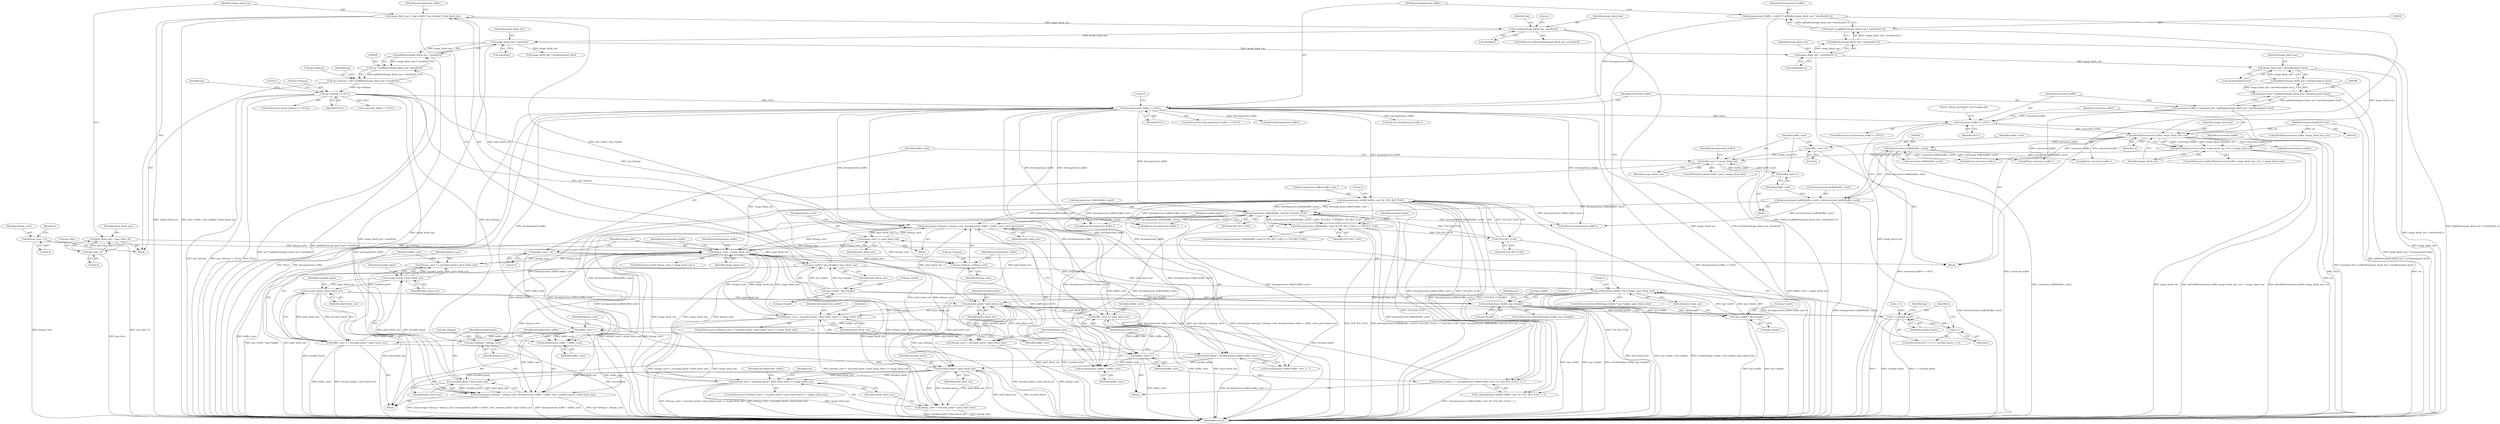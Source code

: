 digraph "0_libgd_01c61f8ab110a77ae64b5ca67c244c728c506f03@API" {
"1000406" [label="(Call,memcpy(tga->bitmap + bitmap_caret, decompression_buffer + buffer_caret, pixel_block_size))"];
"1000211" [label="(Call,tga->bitmap == NULL)"];
"1000199" [label="(Call,tga->bitmap = (int *) gdMalloc(image_block_size * sizeof(int)))"];
"1000203" [label="(Call,(int *) gdMalloc(image_block_size * sizeof(int)))"];
"1000205" [label="(Call,gdMalloc(image_block_size * sizeof(int)))"];
"1000206" [label="(Call,image_block_size * sizeof(int))"];
"1000176" [label="(Call,overflow2(image_block_size, sizeof(int)))"];
"1000117" [label="(Call,image_block_size = (tga->width * tga->height) * pixel_block_size)"];
"1000119" [label="(Call,(tga->width * tga->height) * pixel_block_size)"];
"1000120" [label="(Call,tga->width * tga->height)"];
"1000109" [label="(Call,pixel_block_size = (tga->bits / 8))"];
"1000111" [label="(Call,tga->bits / 8)"];
"1000416" [label="(Call,bitmap_caret += pixel_block_size)"];
"1000406" [label="(Call,memcpy(tga->bitmap + bitmap_caret, decompression_buffer + buffer_caret, pixel_block_size))"];
"1000355" [label="(Call,bitmap_caret < image_block_size)"];
"1000141" [label="(Call,bitmap_caret = 0)"];
"1000461" [label="(Call,bitmap_caret += (encoded_pixels * pixel_block_size))"];
"1000463" [label="(Call,encoded_pixels * pixel_block_size)"];
"1000458" [label="(Call,encoded_pixels * pixel_block_size)"];
"1000437" [label="(Call,encoded_pixels * pixel_block_size)"];
"1000424" [label="(Call,encoded_pixels = decompression_buffer[ buffer_caret ] + 1)"];
"1000289" [label="(Call,decompression_buffer == NULL)"];
"1000279" [label="(Call,decompression_buffer = (uint8_t*) gdMalloc(image_block_size * sizeof(uint8_t)))"];
"1000281" [label="(Call,(uint8_t*) gdMalloc(image_block_size * sizeof(uint8_t)))"];
"1000283" [label="(Call,gdMalloc(image_block_size * sizeof(uint8_t)))"];
"1000284" [label="(Call,image_block_size * sizeof(uint8_t))"];
"1000371" [label="(Call,decompression_buffer[ buffer_caret ] & !TGA_RLE_FLAG)"];
"1000361" [label="(Call,decompression_buffer[buffer_caret] & TGA_RLE_FLAG)"];
"1000340" [label="(Call,decompression_buffer[buffer_caret] = (int)conversion_buffer[buffer_caret])"];
"1000344" [label="(Call,(int)conversion_buffer[buffer_caret])"];
"1000319" [label="(Call,gdGetBuf(conversion_buffer, image_block_size, ctx))"];
"1000306" [label="(Call,conversion_buffer == NULL)"];
"1000296" [label="(Call,conversion_buffer = (unsigned char *) gdMalloc(image_block_size * sizeof(unsigned char)))"];
"1000298" [label="(Call,(unsigned char *) gdMalloc(image_block_size * sizeof(unsigned char)))"];
"1000300" [label="(Call,gdMalloc(image_block_size * sizeof(unsigned char)))"];
"1000301" [label="(Call,image_block_size * sizeof(unsigned char))"];
"1000105" [label="(MethodParameterIn,gdIOCtx *ctx)"];
"1000375" [label="(Call,!TGA_RLE_FLAG)"];
"1000360" [label="(Call,(decompression_buffer[buffer_caret] & TGA_RLE_FLAG) == TGA_RLE_FLAG)"];
"1000162" [label="(Call,overflow2(tga->width * tga->height, pixel_block_size))"];
"1000163" [label="(Call,tga->width * tga->height)"];
"1000150" [label="(Call,overflow2(tga->width, tga->height))"];
"1000468" [label="(Call,encoded_pixels * pixel_block_size)"];
"1000384" [label="(Call,encoded_pixels * pixel_block_size)"];
"1000368" [label="(Call,encoded_pixels = ( ( decompression_buffer[ buffer_caret ] & !TGA_RLE_FLAG ) + 1 ))"];
"1000434" [label="(Call,(bitmap_caret + (encoded_pixels * pixel_block_size)) >= image_block_size)"];
"1000336" [label="(Call,buffer_caret < image_block_size)"];
"1000332" [label="(Call,buffer_caret = 0)"];
"1000349" [label="(Call,buffer_caret++)"];
"1000318" [label="(Call,gdGetBuf(conversion_buffer, image_block_size, ctx) != image_block_size)"];
"1000381" [label="(Call,(bitmap_caret + (encoded_pixels * pixel_block_size)) >= image_block_size)"];
"1000378" [label="(Call,buffer_caret++)"];
"1000466" [label="(Call,buffer_caret += (encoded_pixels * pixel_block_size))"];
"1000431" [label="(Call,buffer_caret++)"];
"1000419" [label="(Call,buffer_caret += pixel_block_size)"];
"1000351" [label="(Call,buffer_caret = 0)"];
"1000382" [label="(Call,bitmap_caret + (encoded_pixels * pixel_block_size))"];
"1000407" [label="(Call,tga->bitmap + bitmap_caret)"];
"1000412" [label="(Call,decompression_buffer + buffer_caret)"];
"1000449" [label="(Call,memcpy(tga->bitmap + bitmap_caret, decompression_buffer + buffer_caret, encoded_pixels * pixel_block_size))"];
"1000455" [label="(Call,decompression_buffer + buffer_caret)"];
"1000435" [label="(Call,bitmap_caret + (encoded_pixels * pixel_block_size))"];
"1000450" [label="(Call,tga->bitmap + bitmap_caret)"];
"1000400" [label="(Call,i < encoded_pixels)"];
"1000403" [label="(Call,i++)"];
"1000326" [label="(Identifier,conversion_buffer)"];
"1000385" [label="(Identifier,encoded_pixels)"];
"1000467" [label="(Identifier,buffer_caret)"];
"1000464" [label="(Identifier,encoded_pixels)"];
"1000349" [label="(Call,buffer_caret++)"];
"1000462" [label="(Identifier,bitmap_caret)"];
"1000311" [label="(Literal,\"gd-tga: premature end of image data\n\")"];
"1000362" [label="(Call,decompression_buffer[buffer_caret])"];
"1000151" [label="(Call,tga->width)"];
"1000212" [label="(Call,tga->bitmap)"];
"1000386" [label="(Identifier,pixel_block_size)"];
"1000381" [label="(Call,(bitmap_caret + (encoded_pixels * pixel_block_size)) >= image_block_size)"];
"1000301" [label="(Call,image_block_size * sizeof(unsigned char))"];
"1000380" [label="(ControlStructure,if ((bitmap_caret + (encoded_pixels * pixel_block_size)) >= image_block_size))"];
"1000117" [label="(Call,image_block_size = (tga->width * tga->height) * pixel_block_size)"];
"1000213" [label="(Identifier,tga)"];
"1000141" [label="(Call,bitmap_caret = 0)"];
"1000210" [label="(ControlStructure,if (tga->bitmap == NULL))"];
"1000468" [label="(Call,encoded_pixels * pixel_block_size)"];
"1000118" [label="(Identifier,image_block_size)"];
"1000290" [label="(Identifier,decompression_buffer)"];
"1000390" [label="(Identifier,decompression_buffer)"];
"1000346" [label="(Call,conversion_buffer[buffer_caret])"];
"1000460" [label="(Identifier,pixel_block_size)"];
"1000211" [label="(Call,tga->bitmap == NULL)"];
"1000124" [label="(Call,tga->height)"];
"1000404" [label="(Identifier,i)"];
"1000178" [label="(Call,sizeof(int))"];
"1000146" [label="(Identifier,i)"];
"1000402" [label="(Identifier,encoded_pixels)"];
"1000461" [label="(Call,bitmap_caret += (encoded_pixels * pixel_block_size))"];
"1000344" [label="(Call,(int)conversion_buffer[buffer_caret])"];
"1000162" [label="(Call,overflow2(tga->width * tga->height, pixel_block_size))"];
"1000470" [label="(Identifier,pixel_block_size)"];
"1000426" [label="(Call,decompression_buffer[ buffer_caret ] + 1)"];
"1000454" [label="(Identifier,bitmap_caret)"];
"1000115" [label="(Literal,8)"];
"1000154" [label="(Call,tga->height)"];
"1000306" [label="(Call,conversion_buffer == NULL)"];
"1000176" [label="(Call,overflow2(image_block_size, sizeof(int)))"];
"1000463" [label="(Call,encoded_pixels * pixel_block_size)"];
"1000170" [label="(Identifier,pixel_block_size)"];
"1000356" [label="(Identifier,bitmap_caret)"];
"1000431" [label="(Call,buffer_caret++)"];
"1000379" [label="(Identifier,buffer_caret)"];
"1000352" [label="(Identifier,buffer_caret)"];
"1000456" [label="(Identifier,decompression_buffer)"];
"1000325" [label="(Call,gdFree(conversion_buffer))"];
"1000321" [label="(Identifier,image_block_size)"];
"1000319" [label="(Call,gdGetBuf(conversion_buffer, image_block_size, ctx))"];
"1000401" [label="(Identifier,i)"];
"1000473" [label="(Call,gdFree( conversion_buffer ))"];
"1000334" [label="(Literal,0)"];
"1000335" [label="(ControlStructure,while( buffer_caret < image_block_size))"];
"1000177" [label="(Identifier,image_block_size)"];
"1000367" [label="(Block,)"];
"1000143" [label="(Literal,0)"];
"1000371" [label="(Call,decompression_buffer[ buffer_caret ] & !TGA_RLE_FLAG)"];
"1000291" [label="(Identifier,NULL)"];
"1000297" [label="(Identifier,conversion_buffer)"];
"1000215" [label="(Identifier,NULL)"];
"1000167" [label="(Call,tga->height)"];
"1000398" [label="(Identifier,i)"];
"1000205" [label="(Call,gdMalloc(image_block_size * sizeof(int)))"];
"1000206" [label="(Call,image_block_size * sizeof(int))"];
"1000458" [label="(Call,encoded_pixels * pixel_block_size)"];
"1000109" [label="(Call,pixel_block_size = (tga->bits / 8))"];
"1000414" [label="(Identifier,buffer_caret)"];
"1000323" [label="(Identifier,image_block_size)"];
"1000443" [label="(Identifier,decompression_buffer)"];
"1000340" [label="(Call,decompression_buffer[buffer_caret] = (int)conversion_buffer[buffer_caret])"];
"1000120" [label="(Call,tga->width * tga->height)"];
"1000432" [label="(Identifier,buffer_caret)"];
"1000161" [label="(ControlStructure,if(overflow2(tga->width * tga->height, pixel_block_size)))"];
"1000406" [label="(Call,memcpy(tga->bitmap + bitmap_caret, decompression_buffer + buffer_caret, pixel_block_size))"];
"1000142" [label="(Identifier,bitmap_caret)"];
"1000119" [label="(Call,(tga->width * tga->height) * pixel_block_size)"];
"1000164" [label="(Call,tga->width)"];
"1000457" [label="(Identifier,buffer_caret)"];
"1000160" [label="(Literal,1)"];
"1000308" [label="(Identifier,NULL)"];
"1000200" [label="(Call,tga->bitmap)"];
"1000452" [label="(Identifier,tga)"];
"1000375" [label="(Call,!TGA_RLE_FLAG)"];
"1000341" [label="(Call,decompression_buffer[buffer_caret])"];
"1000433" [label="(ControlStructure,if ((bitmap_caret + (encoded_pixels * pixel_block_size)) >= image_block_size))"];
"1000423" [label="(Block,)"];
"1000451" [label="(Call,tga->bitmap)"];
"1000407" [label="(Call,tga->bitmap + bitmap_caret)"];
"1000149" [label="(ControlStructure,if(overflow2(tga->width, tga->height)))"];
"1000244" [label="(Call,gdGetBuf(conversion_buffer, image_block_size, ctx))"];
"1000400" [label="(Call,i < encoded_pixels)"];
"1000383" [label="(Identifier,bitmap_caret)"];
"1000365" [label="(Identifier,TGA_RLE_FLAG)"];
"1000438" [label="(Identifier,encoded_pixels)"];
"1000288" [label="(ControlStructure,if (decompression_buffer == NULL))"];
"1000361" [label="(Call,decompression_buffer[buffer_caret] & TGA_RLE_FLAG)"];
"1000405" [label="(Block,)"];
"1000378" [label="(Call,buffer_caret++)"];
"1000351" [label="(Call,buffer_caret = 0)"];
"1000425" [label="(Identifier,encoded_pixels)"];
"1000318" [label="(Call,gdGetBuf(conversion_buffer, image_block_size, ctx) != image_block_size)"];
"1000296" [label="(Call,conversion_buffer = (unsigned char *) gdMalloc(image_block_size * sizeof(unsigned char)))"];
"1000285" [label="(Identifier,image_block_size)"];
"1000444" [label="(Call,gdFree( conversion_buffer ))"];
"1000279" [label="(Call,decompression_buffer = (uint8_t*) gdMalloc(image_block_size * sizeof(uint8_t)))"];
"1000436" [label="(Identifier,bitmap_caret)"];
"1000387" [label="(Identifier,image_block_size)"];
"1000175" [label="(ControlStructure,if(overflow2(image_block_size, sizeof(int))))"];
"1000370" [label="(Call,( decompression_buffer[ buffer_caret ] & !TGA_RLE_FLAG ) + 1)"];
"1000437" [label="(Call,encoded_pixels * pixel_block_size)"];
"1000281" [label="(Call,(uint8_t*) gdMalloc(image_block_size * sizeof(uint8_t)))"];
"1000130" [label="(Identifier,decompression_buffer)"];
"1000360" [label="(Call,(decompression_buffer[buffer_caret] & TGA_RLE_FLAG) == TGA_RLE_FLAG)"];
"1000372" [label="(Call,decompression_buffer[ buffer_caret ])"];
"1000303" [label="(Call,sizeof(unsigned char))"];
"1000111" [label="(Call,tga->bits / 8)"];
"1000110" [label="(Identifier,pixel_block_size)"];
"1000305" [label="(ControlStructure,if (conversion_buffer == NULL))"];
"1000359" [label="(ControlStructure,if ((decompression_buffer[buffer_caret] & TGA_RLE_FLAG) == TGA_RLE_FLAG))"];
"1000337" [label="(Identifier,buffer_caret)"];
"1000465" [label="(Identifier,pixel_block_size)"];
"1000449" [label="(Call,memcpy(tga->bitmap + bitmap_caret, decompression_buffer + buffer_caret, encoded_pixels * pixel_block_size))"];
"1000289" [label="(Call,decompression_buffer == NULL)"];
"1000354" [label="(ControlStructure,while( bitmap_caret < image_block_size ))"];
"1000230" [label="(Call,image_block_size * sizeof(unsigned char))"];
"1000320" [label="(Identifier,conversion_buffer)"];
"1000183" [label="(Literal,1)"];
"1000300" [label="(Call,gdMalloc(image_block_size * sizeof(unsigned char)))"];
"1000376" [label="(Identifier,TGA_RLE_FLAG)"];
"1000409" [label="(Identifier,tga)"];
"1000107" [label="(Block,)"];
"1000127" [label="(Identifier,pixel_block_size)"];
"1000421" [label="(Identifier,pixel_block_size)"];
"1000338" [label="(Identifier,image_block_size)"];
"1000283" [label="(Call,gdMalloc(image_block_size * sizeof(uint8_t)))"];
"1000368" [label="(Call,encoded_pixels = ( ( decompression_buffer[ buffer_caret ] & !TGA_RLE_FLAG ) + 1 ))"];
"1000408" [label="(Call,tga->bitmap)"];
"1000280" [label="(Identifier,decompression_buffer)"];
"1000174" [label="(Literal,1)"];
"1000420" [label="(Identifier,buffer_caret)"];
"1000417" [label="(Identifier,bitmap_caret)"];
"1000317" [label="(ControlStructure,if (gdGetBuf(conversion_buffer, image_block_size, ctx) != image_block_size))"];
"1000150" [label="(Call,overflow2(tga->width, tga->height))"];
"1000336" [label="(Call,buffer_caret < image_block_size)"];
"1000105" [label="(MethodParameterIn,gdIOCtx *ctx)"];
"1000208" [label="(Call,sizeof(int))"];
"1000403" [label="(Call,i++)"];
"1000389" [label="(Call,gdFree( decompression_buffer ))"];
"1000121" [label="(Call,tga->width)"];
"1000384" [label="(Call,encoded_pixels * pixel_block_size)"];
"1000342" [label="(Identifier,decompression_buffer)"];
"1000369" [label="(Identifier,encoded_pixels)"];
"1000439" [label="(Identifier,pixel_block_size)"];
"1000327" [label="(Call,gdFree(decompression_buffer))"];
"1000188" [label="(Identifier,tga)"];
"1000382" [label="(Call,bitmap_caret + (encoded_pixels * pixel_block_size))"];
"1000307" [label="(Identifier,conversion_buffer)"];
"1000413" [label="(Identifier,decompression_buffer)"];
"1000355" [label="(Call,bitmap_caret < image_block_size)"];
"1000221" [label="(Identifier,tga)"];
"1000411" [label="(Identifier,bitmap_caret)"];
"1000424" [label="(Call,encoded_pixels = decompression_buffer[ buffer_caret ] + 1)"];
"1000223" [label="(Block,)"];
"1000478" [label="(MethodReturn,int)"];
"1000416" [label="(Call,bitmap_caret += pixel_block_size)"];
"1000332" [label="(Call,buffer_caret = 0)"];
"1000284" [label="(Call,image_block_size * sizeof(uint8_t))"];
"1000295" [label="(Literal,1)"];
"1000165" [label="(Identifier,tga)"];
"1000286" [label="(Call,sizeof(uint8_t))"];
"1000466" [label="(Call,buffer_caret += (encoded_pixels * pixel_block_size))"];
"1000471" [label="(Call,gdFree( decompression_buffer ))"];
"1000353" [label="(Literal,0)"];
"1000418" [label="(Identifier,pixel_block_size)"];
"1000203" [label="(Call,(int *) gdMalloc(image_block_size * sizeof(int)))"];
"1000298" [label="(Call,(unsigned char *) gdMalloc(image_block_size * sizeof(unsigned char)))"];
"1000312" [label="(Call,gdFree( decompression_buffer ))"];
"1000391" [label="(Call,gdFree( conversion_buffer ))"];
"1000419" [label="(Call,buffer_caret += pixel_block_size)"];
"1000396" [label="(ControlStructure,for (i = 0; i < encoded_pixels; i++))"];
"1000207" [label="(Identifier,image_block_size)"];
"1000472" [label="(Identifier,decompression_buffer)"];
"1000112" [label="(Call,tga->bits)"];
"1000377" [label="(Literal,1)"];
"1000322" [label="(Identifier,ctx)"];
"1000235" [label="(Call,conversion_buffer == NULL)"];
"1000163" [label="(Call,tga->width * tga->height)"];
"1000397" [label="(Call,i = 0)"];
"1000350" [label="(Identifier,buffer_caret)"];
"1000434" [label="(Call,(bitmap_caret + (encoded_pixels * pixel_block_size)) >= image_block_size)"];
"1000450" [label="(Call,tga->bitmap + bitmap_caret)"];
"1000412" [label="(Call,decompression_buffer + buffer_caret)"];
"1000469" [label="(Identifier,encoded_pixels)"];
"1000357" [label="(Identifier,image_block_size)"];
"1000218" [label="(Literal,1)"];
"1000455" [label="(Call,decompression_buffer + buffer_caret)"];
"1000440" [label="(Identifier,image_block_size)"];
"1000339" [label="(Block,)"];
"1000333" [label="(Identifier,buffer_caret)"];
"1000415" [label="(Identifier,pixel_block_size)"];
"1000459" [label="(Identifier,encoded_pixels)"];
"1000442" [label="(Call,gdFree( decompression_buffer ))"];
"1000199" [label="(Call,tga->bitmap = (int *) gdMalloc(image_block_size * sizeof(int)))"];
"1000363" [label="(Identifier,decompression_buffer)"];
"1000435" [label="(Call,bitmap_caret + (encoded_pixels * pixel_block_size))"];
"1000302" [label="(Identifier,image_block_size)"];
"1000366" [label="(Identifier,TGA_RLE_FLAG)"];
"1000406" -> "1000405"  [label="AST: "];
"1000406" -> "1000415"  [label="CFG: "];
"1000407" -> "1000406"  [label="AST: "];
"1000412" -> "1000406"  [label="AST: "];
"1000415" -> "1000406"  [label="AST: "];
"1000417" -> "1000406"  [label="CFG: "];
"1000406" -> "1000478"  [label="DDG: decompression_buffer + buffer_caret"];
"1000406" -> "1000478"  [label="DDG: tga->bitmap + bitmap_caret"];
"1000406" -> "1000478"  [label="DDG: memcpy(tga->bitmap + bitmap_caret, decompression_buffer + buffer_caret, pixel_block_size)"];
"1000406" -> "1000384"  [label="DDG: pixel_block_size"];
"1000211" -> "1000406"  [label="DDG: tga->bitmap"];
"1000416" -> "1000406"  [label="DDG: bitmap_caret"];
"1000355" -> "1000406"  [label="DDG: bitmap_caret"];
"1000289" -> "1000406"  [label="DDG: decompression_buffer"];
"1000361" -> "1000406"  [label="DDG: decompression_buffer[buffer_caret]"];
"1000371" -> "1000406"  [label="DDG: decompression_buffer[ buffer_caret ]"];
"1000378" -> "1000406"  [label="DDG: buffer_caret"];
"1000384" -> "1000406"  [label="DDG: pixel_block_size"];
"1000406" -> "1000416"  [label="DDG: pixel_block_size"];
"1000406" -> "1000419"  [label="DDG: pixel_block_size"];
"1000406" -> "1000437"  [label="DDG: pixel_block_size"];
"1000211" -> "1000210"  [label="AST: "];
"1000211" -> "1000215"  [label="CFG: "];
"1000212" -> "1000211"  [label="AST: "];
"1000215" -> "1000211"  [label="AST: "];
"1000218" -> "1000211"  [label="CFG: "];
"1000221" -> "1000211"  [label="CFG: "];
"1000211" -> "1000478"  [label="DDG: tga->bitmap"];
"1000211" -> "1000478"  [label="DDG: tga->bitmap == NULL"];
"1000211" -> "1000478"  [label="DDG: NULL"];
"1000199" -> "1000211"  [label="DDG: tga->bitmap"];
"1000211" -> "1000235"  [label="DDG: NULL"];
"1000211" -> "1000289"  [label="DDG: NULL"];
"1000211" -> "1000407"  [label="DDG: tga->bitmap"];
"1000211" -> "1000449"  [label="DDG: tga->bitmap"];
"1000211" -> "1000450"  [label="DDG: tga->bitmap"];
"1000199" -> "1000107"  [label="AST: "];
"1000199" -> "1000203"  [label="CFG: "];
"1000200" -> "1000199"  [label="AST: "];
"1000203" -> "1000199"  [label="AST: "];
"1000213" -> "1000199"  [label="CFG: "];
"1000199" -> "1000478"  [label="DDG: (int *) gdMalloc(image_block_size * sizeof(int))"];
"1000203" -> "1000199"  [label="DDG: gdMalloc(image_block_size * sizeof(int))"];
"1000203" -> "1000205"  [label="CFG: "];
"1000204" -> "1000203"  [label="AST: "];
"1000205" -> "1000203"  [label="AST: "];
"1000203" -> "1000478"  [label="DDG: gdMalloc(image_block_size * sizeof(int))"];
"1000205" -> "1000203"  [label="DDG: image_block_size * sizeof(int)"];
"1000205" -> "1000206"  [label="CFG: "];
"1000206" -> "1000205"  [label="AST: "];
"1000205" -> "1000478"  [label="DDG: image_block_size * sizeof(int)"];
"1000206" -> "1000205"  [label="DDG: image_block_size"];
"1000206" -> "1000208"  [label="CFG: "];
"1000207" -> "1000206"  [label="AST: "];
"1000208" -> "1000206"  [label="AST: "];
"1000206" -> "1000478"  [label="DDG: image_block_size"];
"1000176" -> "1000206"  [label="DDG: image_block_size"];
"1000206" -> "1000230"  [label="DDG: image_block_size"];
"1000206" -> "1000284"  [label="DDG: image_block_size"];
"1000176" -> "1000175"  [label="AST: "];
"1000176" -> "1000178"  [label="CFG: "];
"1000177" -> "1000176"  [label="AST: "];
"1000178" -> "1000176"  [label="AST: "];
"1000183" -> "1000176"  [label="CFG: "];
"1000188" -> "1000176"  [label="CFG: "];
"1000176" -> "1000478"  [label="DDG: overflow2(image_block_size, sizeof(int))"];
"1000176" -> "1000478"  [label="DDG: image_block_size"];
"1000117" -> "1000176"  [label="DDG: image_block_size"];
"1000117" -> "1000107"  [label="AST: "];
"1000117" -> "1000119"  [label="CFG: "];
"1000118" -> "1000117"  [label="AST: "];
"1000119" -> "1000117"  [label="AST: "];
"1000130" -> "1000117"  [label="CFG: "];
"1000117" -> "1000478"  [label="DDG: image_block_size"];
"1000117" -> "1000478"  [label="DDG: (tga->width * tga->height) * pixel_block_size"];
"1000119" -> "1000117"  [label="DDG: tga->width * tga->height"];
"1000119" -> "1000117"  [label="DDG: pixel_block_size"];
"1000119" -> "1000127"  [label="CFG: "];
"1000120" -> "1000119"  [label="AST: "];
"1000127" -> "1000119"  [label="AST: "];
"1000119" -> "1000478"  [label="DDG: pixel_block_size"];
"1000119" -> "1000478"  [label="DDG: tga->width * tga->height"];
"1000120" -> "1000119"  [label="DDG: tga->width"];
"1000120" -> "1000119"  [label="DDG: tga->height"];
"1000109" -> "1000119"  [label="DDG: pixel_block_size"];
"1000119" -> "1000162"  [label="DDG: pixel_block_size"];
"1000120" -> "1000124"  [label="CFG: "];
"1000121" -> "1000120"  [label="AST: "];
"1000124" -> "1000120"  [label="AST: "];
"1000127" -> "1000120"  [label="CFG: "];
"1000120" -> "1000150"  [label="DDG: tga->width"];
"1000120" -> "1000150"  [label="DDG: tga->height"];
"1000109" -> "1000107"  [label="AST: "];
"1000109" -> "1000111"  [label="CFG: "];
"1000110" -> "1000109"  [label="AST: "];
"1000111" -> "1000109"  [label="AST: "];
"1000118" -> "1000109"  [label="CFG: "];
"1000109" -> "1000478"  [label="DDG: tga->bits / 8"];
"1000111" -> "1000109"  [label="DDG: tga->bits"];
"1000111" -> "1000109"  [label="DDG: 8"];
"1000111" -> "1000115"  [label="CFG: "];
"1000112" -> "1000111"  [label="AST: "];
"1000115" -> "1000111"  [label="AST: "];
"1000111" -> "1000478"  [label="DDG: tga->bits"];
"1000416" -> "1000405"  [label="AST: "];
"1000416" -> "1000418"  [label="CFG: "];
"1000417" -> "1000416"  [label="AST: "];
"1000418" -> "1000416"  [label="AST: "];
"1000404" -> "1000416"  [label="CFG: "];
"1000416" -> "1000355"  [label="DDG: bitmap_caret"];
"1000416" -> "1000407"  [label="DDG: bitmap_caret"];
"1000355" -> "1000416"  [label="DDG: bitmap_caret"];
"1000355" -> "1000354"  [label="AST: "];
"1000355" -> "1000357"  [label="CFG: "];
"1000356" -> "1000355"  [label="AST: "];
"1000357" -> "1000355"  [label="AST: "];
"1000363" -> "1000355"  [label="CFG: "];
"1000472" -> "1000355"  [label="CFG: "];
"1000355" -> "1000478"  [label="DDG: bitmap_caret"];
"1000355" -> "1000478"  [label="DDG: image_block_size"];
"1000355" -> "1000478"  [label="DDG: bitmap_caret < image_block_size"];
"1000141" -> "1000355"  [label="DDG: bitmap_caret"];
"1000461" -> "1000355"  [label="DDG: bitmap_caret"];
"1000434" -> "1000355"  [label="DDG: image_block_size"];
"1000336" -> "1000355"  [label="DDG: image_block_size"];
"1000381" -> "1000355"  [label="DDG: image_block_size"];
"1000355" -> "1000381"  [label="DDG: bitmap_caret"];
"1000355" -> "1000381"  [label="DDG: image_block_size"];
"1000355" -> "1000382"  [label="DDG: bitmap_caret"];
"1000355" -> "1000407"  [label="DDG: bitmap_caret"];
"1000355" -> "1000434"  [label="DDG: bitmap_caret"];
"1000355" -> "1000434"  [label="DDG: image_block_size"];
"1000355" -> "1000435"  [label="DDG: bitmap_caret"];
"1000355" -> "1000449"  [label="DDG: bitmap_caret"];
"1000355" -> "1000450"  [label="DDG: bitmap_caret"];
"1000355" -> "1000461"  [label="DDG: bitmap_caret"];
"1000141" -> "1000107"  [label="AST: "];
"1000141" -> "1000143"  [label="CFG: "];
"1000142" -> "1000141"  [label="AST: "];
"1000143" -> "1000141"  [label="AST: "];
"1000146" -> "1000141"  [label="CFG: "];
"1000141" -> "1000478"  [label="DDG: bitmap_caret"];
"1000461" -> "1000423"  [label="AST: "];
"1000461" -> "1000463"  [label="CFG: "];
"1000462" -> "1000461"  [label="AST: "];
"1000463" -> "1000461"  [label="AST: "];
"1000467" -> "1000461"  [label="CFG: "];
"1000463" -> "1000461"  [label="DDG: encoded_pixels"];
"1000463" -> "1000461"  [label="DDG: pixel_block_size"];
"1000463" -> "1000465"  [label="CFG: "];
"1000464" -> "1000463"  [label="AST: "];
"1000465" -> "1000463"  [label="AST: "];
"1000458" -> "1000463"  [label="DDG: encoded_pixels"];
"1000458" -> "1000463"  [label="DDG: pixel_block_size"];
"1000463" -> "1000468"  [label="DDG: encoded_pixels"];
"1000463" -> "1000468"  [label="DDG: pixel_block_size"];
"1000458" -> "1000449"  [label="AST: "];
"1000458" -> "1000460"  [label="CFG: "];
"1000459" -> "1000458"  [label="AST: "];
"1000460" -> "1000458"  [label="AST: "];
"1000449" -> "1000458"  [label="CFG: "];
"1000458" -> "1000449"  [label="DDG: encoded_pixels"];
"1000458" -> "1000449"  [label="DDG: pixel_block_size"];
"1000437" -> "1000458"  [label="DDG: encoded_pixels"];
"1000437" -> "1000458"  [label="DDG: pixel_block_size"];
"1000437" -> "1000435"  [label="AST: "];
"1000437" -> "1000439"  [label="CFG: "];
"1000438" -> "1000437"  [label="AST: "];
"1000439" -> "1000437"  [label="AST: "];
"1000435" -> "1000437"  [label="CFG: "];
"1000437" -> "1000478"  [label="DDG: encoded_pixels"];
"1000437" -> "1000478"  [label="DDG: pixel_block_size"];
"1000437" -> "1000434"  [label="DDG: encoded_pixels"];
"1000437" -> "1000434"  [label="DDG: pixel_block_size"];
"1000437" -> "1000435"  [label="DDG: encoded_pixels"];
"1000437" -> "1000435"  [label="DDG: pixel_block_size"];
"1000424" -> "1000437"  [label="DDG: encoded_pixels"];
"1000162" -> "1000437"  [label="DDG: pixel_block_size"];
"1000468" -> "1000437"  [label="DDG: pixel_block_size"];
"1000384" -> "1000437"  [label="DDG: pixel_block_size"];
"1000424" -> "1000423"  [label="AST: "];
"1000424" -> "1000426"  [label="CFG: "];
"1000425" -> "1000424"  [label="AST: "];
"1000426" -> "1000424"  [label="AST: "];
"1000432" -> "1000424"  [label="CFG: "];
"1000424" -> "1000478"  [label="DDG: decompression_buffer[ buffer_caret ] + 1"];
"1000289" -> "1000424"  [label="DDG: decompression_buffer"];
"1000371" -> "1000424"  [label="DDG: decompression_buffer[ buffer_caret ]"];
"1000289" -> "1000288"  [label="AST: "];
"1000289" -> "1000291"  [label="CFG: "];
"1000290" -> "1000289"  [label="AST: "];
"1000291" -> "1000289"  [label="AST: "];
"1000295" -> "1000289"  [label="CFG: "];
"1000297" -> "1000289"  [label="CFG: "];
"1000289" -> "1000478"  [label="DDG: NULL"];
"1000289" -> "1000478"  [label="DDG: decompression_buffer"];
"1000289" -> "1000478"  [label="DDG: decompression_buffer == NULL"];
"1000279" -> "1000289"  [label="DDG: decompression_buffer"];
"1000289" -> "1000306"  [label="DDG: NULL"];
"1000289" -> "1000312"  [label="DDG: decompression_buffer"];
"1000289" -> "1000327"  [label="DDG: decompression_buffer"];
"1000289" -> "1000361"  [label="DDG: decompression_buffer"];
"1000289" -> "1000371"  [label="DDG: decompression_buffer"];
"1000289" -> "1000389"  [label="DDG: decompression_buffer"];
"1000289" -> "1000412"  [label="DDG: decompression_buffer"];
"1000289" -> "1000426"  [label="DDG: decompression_buffer"];
"1000289" -> "1000442"  [label="DDG: decompression_buffer"];
"1000289" -> "1000449"  [label="DDG: decompression_buffer"];
"1000289" -> "1000455"  [label="DDG: decompression_buffer"];
"1000289" -> "1000471"  [label="DDG: decompression_buffer"];
"1000279" -> "1000223"  [label="AST: "];
"1000279" -> "1000281"  [label="CFG: "];
"1000280" -> "1000279"  [label="AST: "];
"1000281" -> "1000279"  [label="AST: "];
"1000290" -> "1000279"  [label="CFG: "];
"1000279" -> "1000478"  [label="DDG: (uint8_t*) gdMalloc(image_block_size * sizeof(uint8_t))"];
"1000281" -> "1000279"  [label="DDG: gdMalloc(image_block_size * sizeof(uint8_t))"];
"1000281" -> "1000283"  [label="CFG: "];
"1000282" -> "1000281"  [label="AST: "];
"1000283" -> "1000281"  [label="AST: "];
"1000281" -> "1000478"  [label="DDG: gdMalloc(image_block_size * sizeof(uint8_t))"];
"1000283" -> "1000281"  [label="DDG: image_block_size * sizeof(uint8_t)"];
"1000283" -> "1000284"  [label="CFG: "];
"1000284" -> "1000283"  [label="AST: "];
"1000283" -> "1000478"  [label="DDG: image_block_size * sizeof(uint8_t)"];
"1000284" -> "1000283"  [label="DDG: image_block_size"];
"1000284" -> "1000286"  [label="CFG: "];
"1000285" -> "1000284"  [label="AST: "];
"1000286" -> "1000284"  [label="AST: "];
"1000284" -> "1000478"  [label="DDG: image_block_size"];
"1000284" -> "1000301"  [label="DDG: image_block_size"];
"1000371" -> "1000370"  [label="AST: "];
"1000371" -> "1000375"  [label="CFG: "];
"1000372" -> "1000371"  [label="AST: "];
"1000375" -> "1000371"  [label="AST: "];
"1000377" -> "1000371"  [label="CFG: "];
"1000371" -> "1000478"  [label="DDG: !TGA_RLE_FLAG"];
"1000371" -> "1000478"  [label="DDG: decompression_buffer[ buffer_caret ]"];
"1000371" -> "1000361"  [label="DDG: decompression_buffer[ buffer_caret ]"];
"1000371" -> "1000368"  [label="DDG: decompression_buffer[ buffer_caret ]"];
"1000371" -> "1000368"  [label="DDG: !TGA_RLE_FLAG"];
"1000371" -> "1000370"  [label="DDG: decompression_buffer[ buffer_caret ]"];
"1000371" -> "1000370"  [label="DDG: !TGA_RLE_FLAG"];
"1000361" -> "1000371"  [label="DDG: decompression_buffer[buffer_caret]"];
"1000375" -> "1000371"  [label="DDG: TGA_RLE_FLAG"];
"1000371" -> "1000389"  [label="DDG: decompression_buffer[ buffer_caret ]"];
"1000371" -> "1000412"  [label="DDG: decompression_buffer[ buffer_caret ]"];
"1000371" -> "1000426"  [label="DDG: decompression_buffer[ buffer_caret ]"];
"1000371" -> "1000442"  [label="DDG: decompression_buffer[ buffer_caret ]"];
"1000371" -> "1000449"  [label="DDG: decompression_buffer[ buffer_caret ]"];
"1000371" -> "1000455"  [label="DDG: decompression_buffer[ buffer_caret ]"];
"1000371" -> "1000471"  [label="DDG: decompression_buffer[ buffer_caret ]"];
"1000361" -> "1000360"  [label="AST: "];
"1000361" -> "1000365"  [label="CFG: "];
"1000362" -> "1000361"  [label="AST: "];
"1000365" -> "1000361"  [label="AST: "];
"1000366" -> "1000361"  [label="CFG: "];
"1000361" -> "1000478"  [label="DDG: decompression_buffer[buffer_caret]"];
"1000361" -> "1000360"  [label="DDG: decompression_buffer[buffer_caret]"];
"1000361" -> "1000360"  [label="DDG: TGA_RLE_FLAG"];
"1000340" -> "1000361"  [label="DDG: decompression_buffer[buffer_caret]"];
"1000375" -> "1000361"  [label="DDG: TGA_RLE_FLAG"];
"1000360" -> "1000361"  [label="DDG: TGA_RLE_FLAG"];
"1000361" -> "1000389"  [label="DDG: decompression_buffer[buffer_caret]"];
"1000361" -> "1000412"  [label="DDG: decompression_buffer[buffer_caret]"];
"1000361" -> "1000442"  [label="DDG: decompression_buffer[buffer_caret]"];
"1000361" -> "1000449"  [label="DDG: decompression_buffer[buffer_caret]"];
"1000361" -> "1000455"  [label="DDG: decompression_buffer[buffer_caret]"];
"1000361" -> "1000471"  [label="DDG: decompression_buffer[buffer_caret]"];
"1000340" -> "1000339"  [label="AST: "];
"1000340" -> "1000344"  [label="CFG: "];
"1000341" -> "1000340"  [label="AST: "];
"1000344" -> "1000340"  [label="AST: "];
"1000350" -> "1000340"  [label="CFG: "];
"1000340" -> "1000478"  [label="DDG: (int)conversion_buffer[buffer_caret]"];
"1000340" -> "1000478"  [label="DDG: decompression_buffer[buffer_caret]"];
"1000344" -> "1000340"  [label="DDG: conversion_buffer[buffer_caret]"];
"1000340" -> "1000471"  [label="DDG: decompression_buffer[buffer_caret]"];
"1000344" -> "1000346"  [label="CFG: "];
"1000345" -> "1000344"  [label="AST: "];
"1000346" -> "1000344"  [label="AST: "];
"1000344" -> "1000478"  [label="DDG: conversion_buffer[buffer_caret]"];
"1000319" -> "1000344"  [label="DDG: conversion_buffer"];
"1000344" -> "1000391"  [label="DDG: conversion_buffer[buffer_caret]"];
"1000344" -> "1000444"  [label="DDG: conversion_buffer[buffer_caret]"];
"1000344" -> "1000473"  [label="DDG: conversion_buffer[buffer_caret]"];
"1000319" -> "1000318"  [label="AST: "];
"1000319" -> "1000322"  [label="CFG: "];
"1000320" -> "1000319"  [label="AST: "];
"1000321" -> "1000319"  [label="AST: "];
"1000322" -> "1000319"  [label="AST: "];
"1000323" -> "1000319"  [label="CFG: "];
"1000319" -> "1000478"  [label="DDG: ctx"];
"1000319" -> "1000318"  [label="DDG: conversion_buffer"];
"1000319" -> "1000318"  [label="DDG: image_block_size"];
"1000319" -> "1000318"  [label="DDG: ctx"];
"1000306" -> "1000319"  [label="DDG: conversion_buffer"];
"1000301" -> "1000319"  [label="DDG: image_block_size"];
"1000105" -> "1000319"  [label="DDG: ctx"];
"1000319" -> "1000325"  [label="DDG: conversion_buffer"];
"1000319" -> "1000391"  [label="DDG: conversion_buffer"];
"1000319" -> "1000444"  [label="DDG: conversion_buffer"];
"1000319" -> "1000473"  [label="DDG: conversion_buffer"];
"1000306" -> "1000305"  [label="AST: "];
"1000306" -> "1000308"  [label="CFG: "];
"1000307" -> "1000306"  [label="AST: "];
"1000308" -> "1000306"  [label="AST: "];
"1000311" -> "1000306"  [label="CFG: "];
"1000320" -> "1000306"  [label="CFG: "];
"1000306" -> "1000478"  [label="DDG: conversion_buffer"];
"1000306" -> "1000478"  [label="DDG: conversion_buffer == NULL"];
"1000306" -> "1000478"  [label="DDG: NULL"];
"1000296" -> "1000306"  [label="DDG: conversion_buffer"];
"1000296" -> "1000223"  [label="AST: "];
"1000296" -> "1000298"  [label="CFG: "];
"1000297" -> "1000296"  [label="AST: "];
"1000298" -> "1000296"  [label="AST: "];
"1000307" -> "1000296"  [label="CFG: "];
"1000296" -> "1000478"  [label="DDG: (unsigned char *) gdMalloc(image_block_size * sizeof(unsigned char))"];
"1000298" -> "1000296"  [label="DDG: gdMalloc(image_block_size * sizeof(unsigned char))"];
"1000298" -> "1000300"  [label="CFG: "];
"1000299" -> "1000298"  [label="AST: "];
"1000300" -> "1000298"  [label="AST: "];
"1000298" -> "1000478"  [label="DDG: gdMalloc(image_block_size * sizeof(unsigned char))"];
"1000300" -> "1000298"  [label="DDG: image_block_size * sizeof(unsigned char)"];
"1000300" -> "1000301"  [label="CFG: "];
"1000301" -> "1000300"  [label="AST: "];
"1000300" -> "1000478"  [label="DDG: image_block_size * sizeof(unsigned char)"];
"1000301" -> "1000300"  [label="DDG: image_block_size"];
"1000301" -> "1000303"  [label="CFG: "];
"1000302" -> "1000301"  [label="AST: "];
"1000303" -> "1000301"  [label="AST: "];
"1000301" -> "1000478"  [label="DDG: image_block_size"];
"1000105" -> "1000104"  [label="AST: "];
"1000105" -> "1000478"  [label="DDG: ctx"];
"1000105" -> "1000244"  [label="DDG: ctx"];
"1000375" -> "1000376"  [label="CFG: "];
"1000376" -> "1000375"  [label="AST: "];
"1000375" -> "1000478"  [label="DDG: TGA_RLE_FLAG"];
"1000360" -> "1000375"  [label="DDG: TGA_RLE_FLAG"];
"1000360" -> "1000359"  [label="AST: "];
"1000360" -> "1000366"  [label="CFG: "];
"1000366" -> "1000360"  [label="AST: "];
"1000369" -> "1000360"  [label="CFG: "];
"1000425" -> "1000360"  [label="CFG: "];
"1000360" -> "1000478"  [label="DDG: decompression_buffer[buffer_caret] & TGA_RLE_FLAG"];
"1000360" -> "1000478"  [label="DDG: TGA_RLE_FLAG"];
"1000360" -> "1000478"  [label="DDG: (decompression_buffer[buffer_caret] & TGA_RLE_FLAG) == TGA_RLE_FLAG"];
"1000162" -> "1000161"  [label="AST: "];
"1000162" -> "1000170"  [label="CFG: "];
"1000163" -> "1000162"  [label="AST: "];
"1000170" -> "1000162"  [label="AST: "];
"1000174" -> "1000162"  [label="CFG: "];
"1000177" -> "1000162"  [label="CFG: "];
"1000162" -> "1000478"  [label="DDG: pixel_block_size"];
"1000162" -> "1000478"  [label="DDG: tga->width * tga->height"];
"1000162" -> "1000478"  [label="DDG: overflow2(tga->width * tga->height, pixel_block_size)"];
"1000163" -> "1000162"  [label="DDG: tga->width"];
"1000163" -> "1000162"  [label="DDG: tga->height"];
"1000162" -> "1000384"  [label="DDG: pixel_block_size"];
"1000163" -> "1000167"  [label="CFG: "];
"1000164" -> "1000163"  [label="AST: "];
"1000167" -> "1000163"  [label="AST: "];
"1000170" -> "1000163"  [label="CFG: "];
"1000163" -> "1000478"  [label="DDG: tga->width"];
"1000163" -> "1000478"  [label="DDG: tga->height"];
"1000150" -> "1000163"  [label="DDG: tga->width"];
"1000150" -> "1000163"  [label="DDG: tga->height"];
"1000150" -> "1000149"  [label="AST: "];
"1000150" -> "1000154"  [label="CFG: "];
"1000151" -> "1000150"  [label="AST: "];
"1000154" -> "1000150"  [label="AST: "];
"1000160" -> "1000150"  [label="CFG: "];
"1000165" -> "1000150"  [label="CFG: "];
"1000150" -> "1000478"  [label="DDG: tga->width"];
"1000150" -> "1000478"  [label="DDG: tga->height"];
"1000150" -> "1000478"  [label="DDG: overflow2(tga->width, tga->height)"];
"1000468" -> "1000466"  [label="AST: "];
"1000468" -> "1000470"  [label="CFG: "];
"1000469" -> "1000468"  [label="AST: "];
"1000470" -> "1000468"  [label="AST: "];
"1000466" -> "1000468"  [label="CFG: "];
"1000468" -> "1000478"  [label="DDG: encoded_pixels"];
"1000468" -> "1000478"  [label="DDG: pixel_block_size"];
"1000468" -> "1000384"  [label="DDG: pixel_block_size"];
"1000468" -> "1000466"  [label="DDG: encoded_pixels"];
"1000468" -> "1000466"  [label="DDG: pixel_block_size"];
"1000384" -> "1000382"  [label="AST: "];
"1000384" -> "1000386"  [label="CFG: "];
"1000385" -> "1000384"  [label="AST: "];
"1000386" -> "1000384"  [label="AST: "];
"1000382" -> "1000384"  [label="CFG: "];
"1000384" -> "1000478"  [label="DDG: pixel_block_size"];
"1000384" -> "1000478"  [label="DDG: encoded_pixels"];
"1000384" -> "1000381"  [label="DDG: encoded_pixels"];
"1000384" -> "1000381"  [label="DDG: pixel_block_size"];
"1000384" -> "1000382"  [label="DDG: encoded_pixels"];
"1000384" -> "1000382"  [label="DDG: pixel_block_size"];
"1000368" -> "1000384"  [label="DDG: encoded_pixels"];
"1000384" -> "1000400"  [label="DDG: encoded_pixels"];
"1000384" -> "1000419"  [label="DDG: pixel_block_size"];
"1000368" -> "1000367"  [label="AST: "];
"1000368" -> "1000370"  [label="CFG: "];
"1000369" -> "1000368"  [label="AST: "];
"1000370" -> "1000368"  [label="AST: "];
"1000379" -> "1000368"  [label="CFG: "];
"1000368" -> "1000478"  [label="DDG: ( decompression_buffer[ buffer_caret ] & !TGA_RLE_FLAG ) + 1"];
"1000434" -> "1000433"  [label="AST: "];
"1000434" -> "1000440"  [label="CFG: "];
"1000435" -> "1000434"  [label="AST: "];
"1000440" -> "1000434"  [label="AST: "];
"1000443" -> "1000434"  [label="CFG: "];
"1000452" -> "1000434"  [label="CFG: "];
"1000434" -> "1000478"  [label="DDG: image_block_size"];
"1000434" -> "1000478"  [label="DDG: (bitmap_caret + (encoded_pixels * pixel_block_size)) >= image_block_size"];
"1000434" -> "1000478"  [label="DDG: bitmap_caret + (encoded_pixels * pixel_block_size)"];
"1000336" -> "1000335"  [label="AST: "];
"1000336" -> "1000338"  [label="CFG: "];
"1000337" -> "1000336"  [label="AST: "];
"1000338" -> "1000336"  [label="AST: "];
"1000342" -> "1000336"  [label="CFG: "];
"1000352" -> "1000336"  [label="CFG: "];
"1000336" -> "1000478"  [label="DDG: buffer_caret < image_block_size"];
"1000332" -> "1000336"  [label="DDG: buffer_caret"];
"1000349" -> "1000336"  [label="DDG: buffer_caret"];
"1000318" -> "1000336"  [label="DDG: image_block_size"];
"1000336" -> "1000349"  [label="DDG: buffer_caret"];
"1000332" -> "1000223"  [label="AST: "];
"1000332" -> "1000334"  [label="CFG: "];
"1000333" -> "1000332"  [label="AST: "];
"1000334" -> "1000332"  [label="AST: "];
"1000337" -> "1000332"  [label="CFG: "];
"1000349" -> "1000339"  [label="AST: "];
"1000349" -> "1000350"  [label="CFG: "];
"1000350" -> "1000349"  [label="AST: "];
"1000337" -> "1000349"  [label="CFG: "];
"1000318" -> "1000317"  [label="AST: "];
"1000318" -> "1000323"  [label="CFG: "];
"1000323" -> "1000318"  [label="AST: "];
"1000326" -> "1000318"  [label="CFG: "];
"1000333" -> "1000318"  [label="CFG: "];
"1000318" -> "1000478"  [label="DDG: gdGetBuf(conversion_buffer, image_block_size, ctx) != image_block_size"];
"1000318" -> "1000478"  [label="DDG: gdGetBuf(conversion_buffer, image_block_size, ctx)"];
"1000318" -> "1000478"  [label="DDG: image_block_size"];
"1000381" -> "1000380"  [label="AST: "];
"1000381" -> "1000387"  [label="CFG: "];
"1000382" -> "1000381"  [label="AST: "];
"1000387" -> "1000381"  [label="AST: "];
"1000390" -> "1000381"  [label="CFG: "];
"1000398" -> "1000381"  [label="CFG: "];
"1000381" -> "1000478"  [label="DDG: image_block_size"];
"1000381" -> "1000478"  [label="DDG: bitmap_caret + (encoded_pixels * pixel_block_size)"];
"1000381" -> "1000478"  [label="DDG: (bitmap_caret + (encoded_pixels * pixel_block_size)) >= image_block_size"];
"1000378" -> "1000367"  [label="AST: "];
"1000378" -> "1000379"  [label="CFG: "];
"1000379" -> "1000378"  [label="AST: "];
"1000383" -> "1000378"  [label="CFG: "];
"1000378" -> "1000478"  [label="DDG: buffer_caret"];
"1000466" -> "1000378"  [label="DDG: buffer_caret"];
"1000419" -> "1000378"  [label="DDG: buffer_caret"];
"1000351" -> "1000378"  [label="DDG: buffer_caret"];
"1000378" -> "1000412"  [label="DDG: buffer_caret"];
"1000378" -> "1000419"  [label="DDG: buffer_caret"];
"1000466" -> "1000423"  [label="AST: "];
"1000467" -> "1000466"  [label="AST: "];
"1000356" -> "1000466"  [label="CFG: "];
"1000466" -> "1000478"  [label="DDG: encoded_pixels * pixel_block_size"];
"1000466" -> "1000478"  [label="DDG: buffer_caret"];
"1000466" -> "1000431"  [label="DDG: buffer_caret"];
"1000431" -> "1000466"  [label="DDG: buffer_caret"];
"1000431" -> "1000423"  [label="AST: "];
"1000431" -> "1000432"  [label="CFG: "];
"1000432" -> "1000431"  [label="AST: "];
"1000436" -> "1000431"  [label="CFG: "];
"1000431" -> "1000478"  [label="DDG: buffer_caret"];
"1000419" -> "1000431"  [label="DDG: buffer_caret"];
"1000351" -> "1000431"  [label="DDG: buffer_caret"];
"1000431" -> "1000449"  [label="DDG: buffer_caret"];
"1000431" -> "1000455"  [label="DDG: buffer_caret"];
"1000419" -> "1000367"  [label="AST: "];
"1000419" -> "1000421"  [label="CFG: "];
"1000420" -> "1000419"  [label="AST: "];
"1000421" -> "1000419"  [label="AST: "];
"1000356" -> "1000419"  [label="CFG: "];
"1000419" -> "1000478"  [label="DDG: buffer_caret"];
"1000419" -> "1000478"  [label="DDG: pixel_block_size"];
"1000351" -> "1000223"  [label="AST: "];
"1000351" -> "1000353"  [label="CFG: "];
"1000352" -> "1000351"  [label="AST: "];
"1000353" -> "1000351"  [label="AST: "];
"1000356" -> "1000351"  [label="CFG: "];
"1000351" -> "1000478"  [label="DDG: buffer_caret"];
"1000383" -> "1000382"  [label="AST: "];
"1000387" -> "1000382"  [label="CFG: "];
"1000382" -> "1000478"  [label="DDG: bitmap_caret"];
"1000382" -> "1000478"  [label="DDG: encoded_pixels * pixel_block_size"];
"1000407" -> "1000411"  [label="CFG: "];
"1000408" -> "1000407"  [label="AST: "];
"1000411" -> "1000407"  [label="AST: "];
"1000413" -> "1000407"  [label="CFG: "];
"1000407" -> "1000478"  [label="DDG: tga->bitmap"];
"1000412" -> "1000414"  [label="CFG: "];
"1000413" -> "1000412"  [label="AST: "];
"1000414" -> "1000412"  [label="AST: "];
"1000415" -> "1000412"  [label="CFG: "];
"1000449" -> "1000423"  [label="AST: "];
"1000450" -> "1000449"  [label="AST: "];
"1000455" -> "1000449"  [label="AST: "];
"1000462" -> "1000449"  [label="CFG: "];
"1000449" -> "1000478"  [label="DDG: decompression_buffer + buffer_caret"];
"1000449" -> "1000478"  [label="DDG: tga->bitmap + bitmap_caret"];
"1000449" -> "1000478"  [label="DDG: memcpy(tga->bitmap + bitmap_caret, decompression_buffer + buffer_caret, encoded_pixels * pixel_block_size)"];
"1000455" -> "1000457"  [label="CFG: "];
"1000456" -> "1000455"  [label="AST: "];
"1000457" -> "1000455"  [label="AST: "];
"1000459" -> "1000455"  [label="CFG: "];
"1000436" -> "1000435"  [label="AST: "];
"1000440" -> "1000435"  [label="CFG: "];
"1000435" -> "1000478"  [label="DDG: bitmap_caret"];
"1000435" -> "1000478"  [label="DDG: encoded_pixels * pixel_block_size"];
"1000450" -> "1000454"  [label="CFG: "];
"1000451" -> "1000450"  [label="AST: "];
"1000454" -> "1000450"  [label="AST: "];
"1000456" -> "1000450"  [label="CFG: "];
"1000450" -> "1000478"  [label="DDG: tga->bitmap"];
"1000400" -> "1000396"  [label="AST: "];
"1000400" -> "1000402"  [label="CFG: "];
"1000401" -> "1000400"  [label="AST: "];
"1000402" -> "1000400"  [label="AST: "];
"1000409" -> "1000400"  [label="CFG: "];
"1000420" -> "1000400"  [label="CFG: "];
"1000400" -> "1000478"  [label="DDG: i"];
"1000400" -> "1000478"  [label="DDG: encoded_pixels"];
"1000400" -> "1000478"  [label="DDG: i < encoded_pixels"];
"1000397" -> "1000400"  [label="DDG: i"];
"1000403" -> "1000400"  [label="DDG: i"];
"1000400" -> "1000403"  [label="DDG: i"];
"1000403" -> "1000396"  [label="AST: "];
"1000403" -> "1000404"  [label="CFG: "];
"1000404" -> "1000403"  [label="AST: "];
"1000401" -> "1000403"  [label="CFG: "];
}
